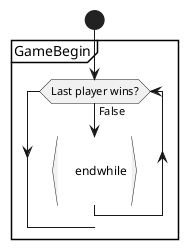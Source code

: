 @startuml
start
partition GameBegin{
    while (Last player wins?) is (False)
        :
    endwhile
}


@enduml